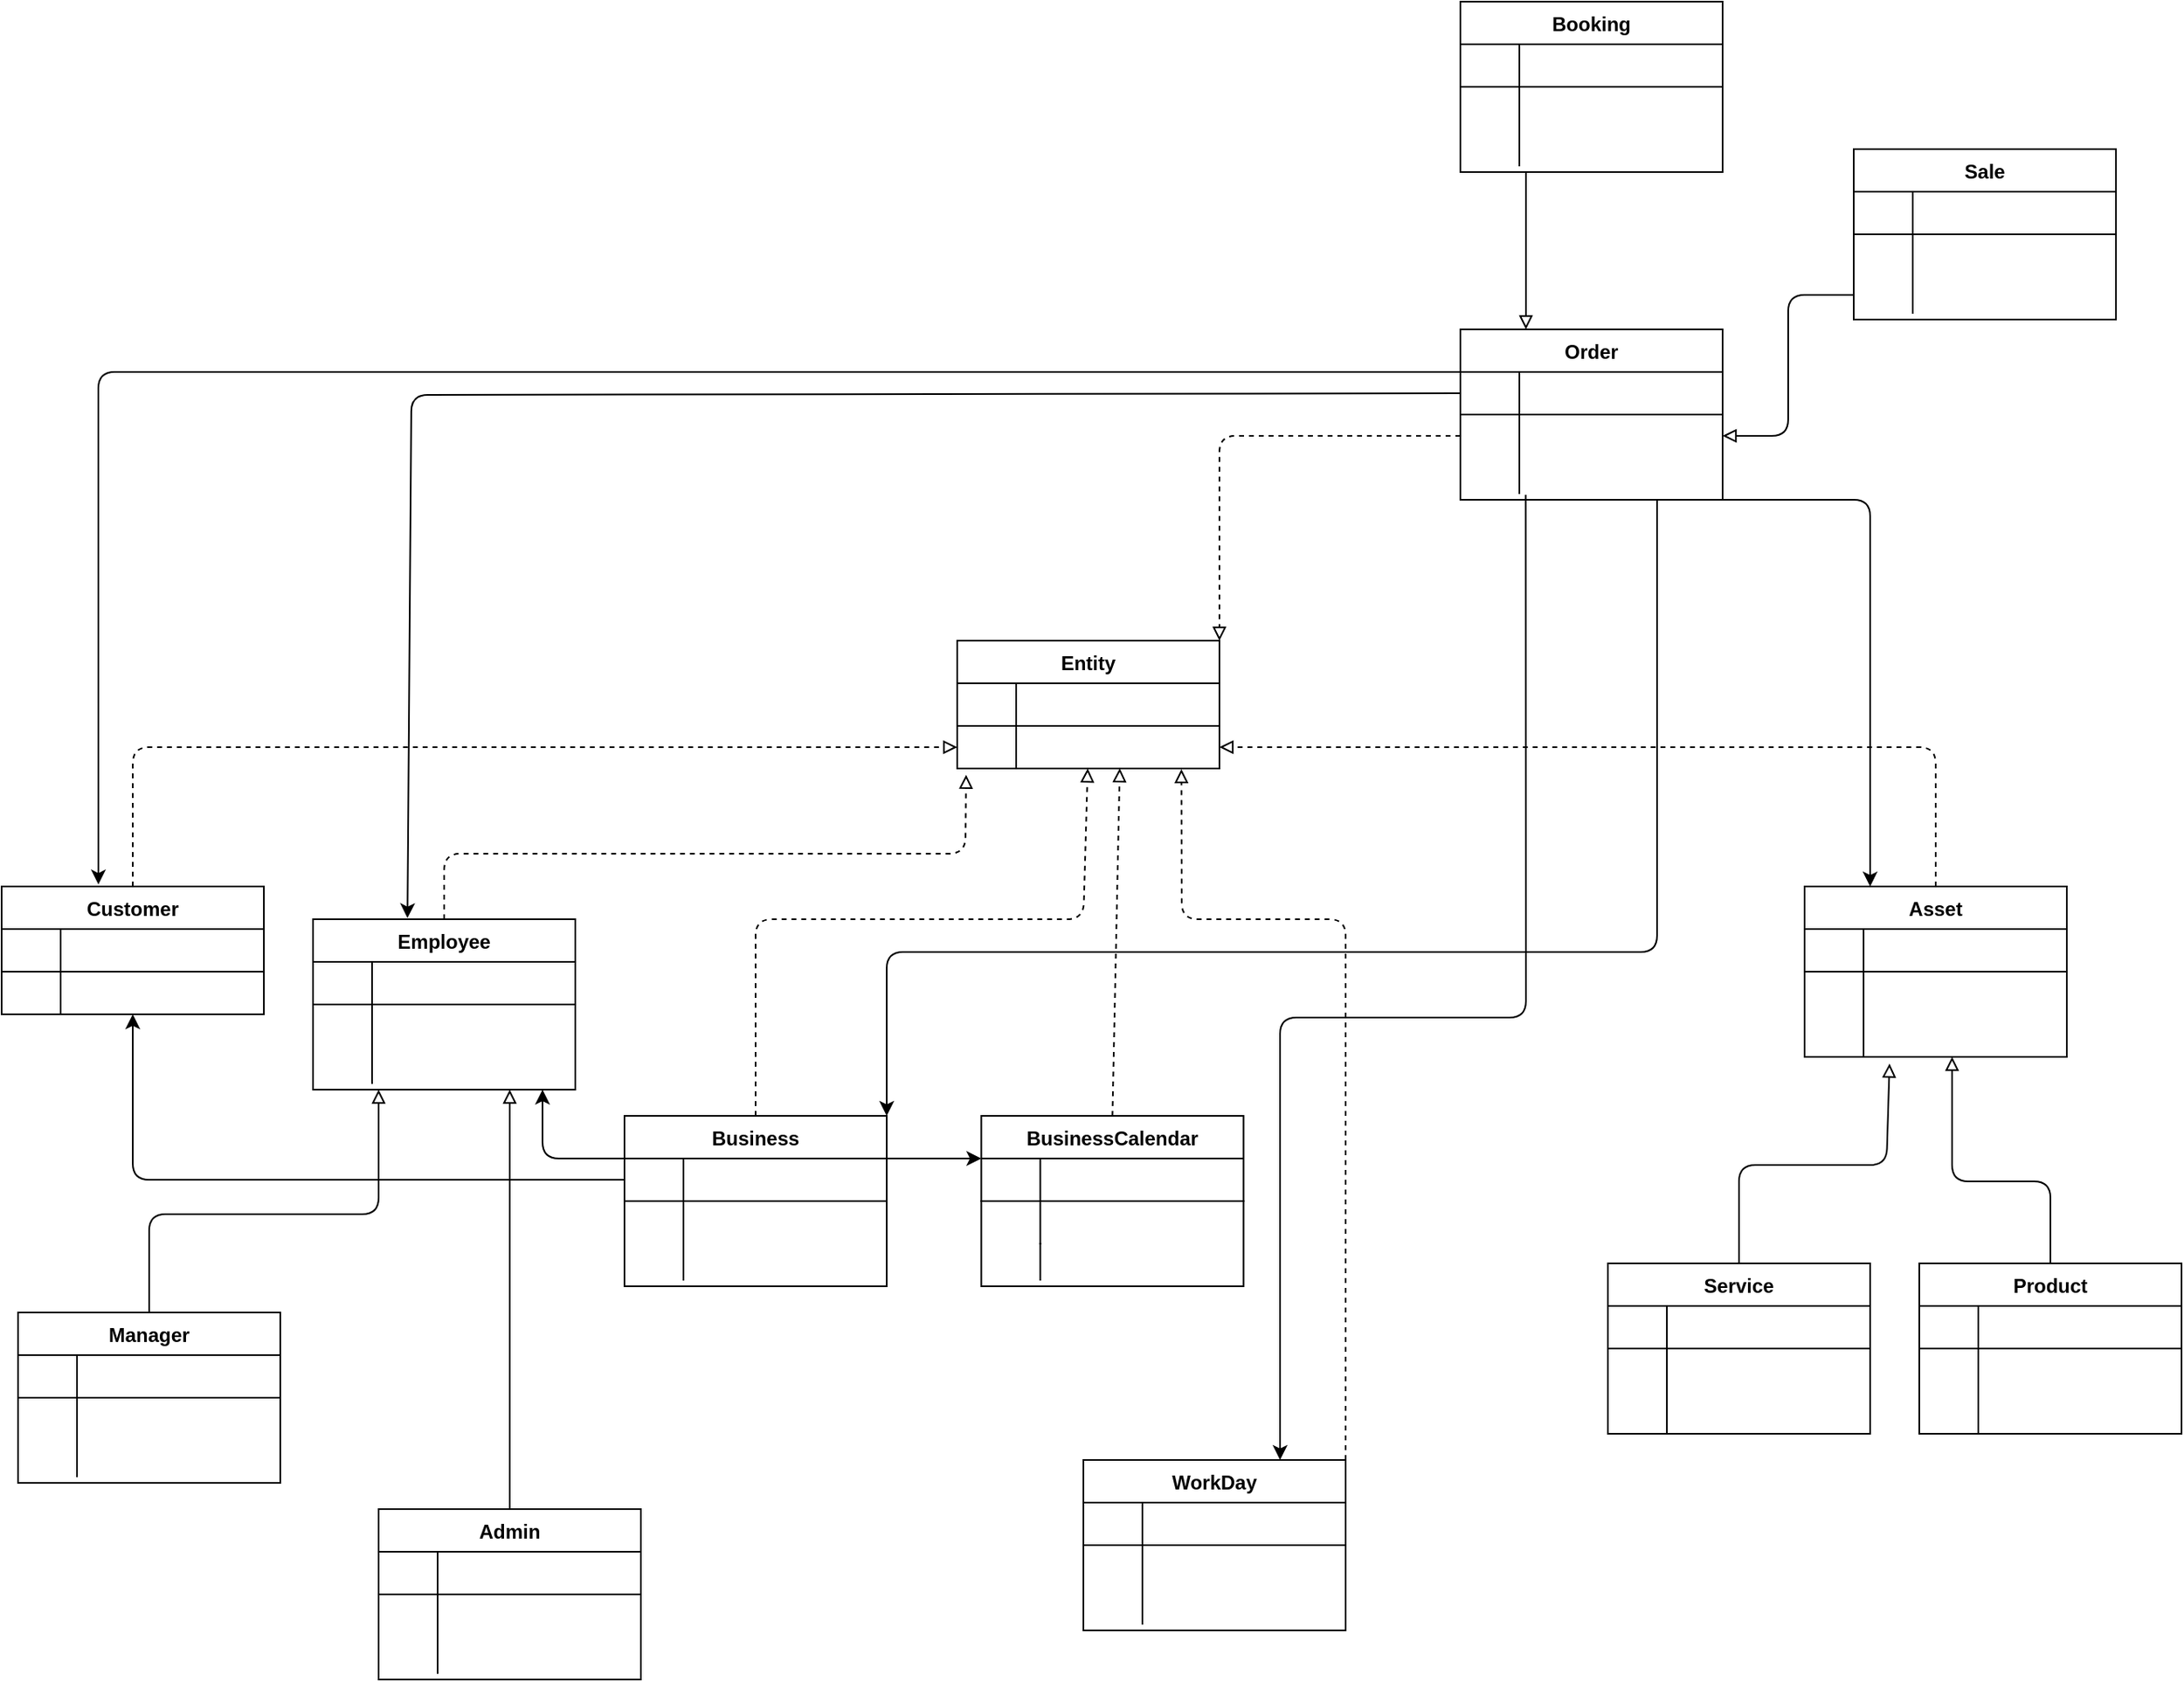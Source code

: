 <mxfile version="12.7.0" type="device"><diagram id="C5RBs43oDa-KdzZeNtuy" name="Page-1"><mxGraphModel dx="1627" dy="952" grid="1" gridSize="10" guides="1" tooltips="1" connect="1" arrows="1" fold="1" page="1" pageScale="2" pageWidth="827" pageHeight="1169" math="0" shadow="0"><root><mxCell id="WIyWlLk6GJQsqaUBKTNV-0"/><mxCell id="WIyWlLk6GJQsqaUBKTNV-1" parent="WIyWlLk6GJQsqaUBKTNV-0"/><mxCell id="zkfFHV4jXpPFQw0GAbJ--51" value="Customer" style="swimlane;fontStyle=1;childLayout=stackLayout;horizontal=1;startSize=26;horizontalStack=0;resizeParent=1;resizeLast=0;collapsible=1;marginBottom=0;rounded=0;shadow=0;strokeWidth=1;" parent="WIyWlLk6GJQsqaUBKTNV-1" vertex="1"><mxGeometry x="220" y="680" width="160" height="78" as="geometry"><mxRectangle x="20" y="80" width="160" height="26" as="alternateBounds"/></mxGeometry></mxCell><mxCell id="zkfFHV4jXpPFQw0GAbJ--52" value="" style="shape=partialRectangle;top=0;left=0;right=0;bottom=1;align=left;verticalAlign=top;fillColor=none;spacingLeft=40;spacingRight=4;overflow=hidden;rotatable=0;points=[[0,0.5],[1,0.5]];portConstraint=eastwest;dropTarget=0;rounded=0;shadow=0;strokeWidth=1;fontStyle=4" parent="zkfFHV4jXpPFQw0GAbJ--51" vertex="1"><mxGeometry y="26" width="160" height="26" as="geometry"/></mxCell><mxCell id="zkfFHV4jXpPFQw0GAbJ--53" value="" style="shape=partialRectangle;top=0;left=0;bottom=0;fillColor=none;align=left;verticalAlign=top;spacingLeft=4;spacingRight=4;overflow=hidden;rotatable=0;points=[];portConstraint=eastwest;part=1;" parent="zkfFHV4jXpPFQw0GAbJ--52" vertex="1" connectable="0"><mxGeometry width="36" height="26" as="geometry"/></mxCell><mxCell id="zkfFHV4jXpPFQw0GAbJ--54" value="" style="shape=partialRectangle;top=0;left=0;right=0;bottom=0;align=left;verticalAlign=top;fillColor=none;spacingLeft=40;spacingRight=4;overflow=hidden;rotatable=0;points=[[0,0.5],[1,0.5]];portConstraint=eastwest;dropTarget=0;rounded=0;shadow=0;strokeWidth=1;" parent="zkfFHV4jXpPFQw0GAbJ--51" vertex="1"><mxGeometry y="52" width="160" height="26" as="geometry"/></mxCell><mxCell id="zkfFHV4jXpPFQw0GAbJ--55" value="" style="shape=partialRectangle;top=0;left=0;bottom=0;fillColor=none;align=left;verticalAlign=top;spacingLeft=4;spacingRight=4;overflow=hidden;rotatable=0;points=[];portConstraint=eastwest;part=1;" parent="zkfFHV4jXpPFQw0GAbJ--54" vertex="1" connectable="0"><mxGeometry width="36" height="26" as="geometry"/></mxCell><mxCell id="zkfFHV4jXpPFQw0GAbJ--56" value="Asset" style="swimlane;fontStyle=1;childLayout=stackLayout;horizontal=1;startSize=26;horizontalStack=0;resizeParent=1;resizeLast=0;collapsible=1;marginBottom=0;rounded=0;shadow=0;strokeWidth=1;" parent="WIyWlLk6GJQsqaUBKTNV-1" vertex="1"><mxGeometry x="1320" y="680" width="160" height="104" as="geometry"><mxRectangle x="260" y="80" width="160" height="26" as="alternateBounds"/></mxGeometry></mxCell><mxCell id="zkfFHV4jXpPFQw0GAbJ--57" value="" style="shape=partialRectangle;top=0;left=0;right=0;bottom=1;align=left;verticalAlign=top;fillColor=none;spacingLeft=40;spacingRight=4;overflow=hidden;rotatable=0;points=[[0,0.5],[1,0.5]];portConstraint=eastwest;dropTarget=0;rounded=0;shadow=0;strokeWidth=1;fontStyle=4" parent="zkfFHV4jXpPFQw0GAbJ--56" vertex="1"><mxGeometry y="26" width="160" height="26" as="geometry"/></mxCell><mxCell id="zkfFHV4jXpPFQw0GAbJ--58" value="" style="shape=partialRectangle;top=0;left=0;bottom=0;fillColor=none;align=left;verticalAlign=top;spacingLeft=4;spacingRight=4;overflow=hidden;rotatable=0;points=[];portConstraint=eastwest;part=1;" parent="zkfFHV4jXpPFQw0GAbJ--57" vertex="1" connectable="0"><mxGeometry width="36" height="26" as="geometry"/></mxCell><mxCell id="zkfFHV4jXpPFQw0GAbJ--59" value="" style="shape=partialRectangle;top=0;left=0;right=0;bottom=0;align=left;verticalAlign=top;fillColor=none;spacingLeft=40;spacingRight=4;overflow=hidden;rotatable=0;points=[[0,0.5],[1,0.5]];portConstraint=eastwest;dropTarget=0;rounded=0;shadow=0;strokeWidth=1;" parent="zkfFHV4jXpPFQw0GAbJ--56" vertex="1"><mxGeometry y="52" width="160" height="26" as="geometry"/></mxCell><mxCell id="zkfFHV4jXpPFQw0GAbJ--60" value="" style="shape=partialRectangle;top=0;left=0;bottom=0;fillColor=none;align=left;verticalAlign=top;spacingLeft=4;spacingRight=4;overflow=hidden;rotatable=0;points=[];portConstraint=eastwest;part=1;" parent="zkfFHV4jXpPFQw0GAbJ--59" vertex="1" connectable="0"><mxGeometry width="36" height="26" as="geometry"/></mxCell><mxCell id="zkfFHV4jXpPFQw0GAbJ--61" value="" style="shape=partialRectangle;top=0;left=0;right=0;bottom=0;align=left;verticalAlign=top;fillColor=none;spacingLeft=40;spacingRight=4;overflow=hidden;rotatable=0;points=[[0,0.5],[1,0.5]];portConstraint=eastwest;dropTarget=0;rounded=0;shadow=0;strokeWidth=1;" parent="zkfFHV4jXpPFQw0GAbJ--56" vertex="1"><mxGeometry y="78" width="160" height="26" as="geometry"/></mxCell><mxCell id="zkfFHV4jXpPFQw0GAbJ--62" value="" style="shape=partialRectangle;top=0;left=0;bottom=0;fillColor=none;align=left;verticalAlign=top;spacingLeft=4;spacingRight=4;overflow=hidden;rotatable=0;points=[];portConstraint=eastwest;part=1;" parent="zkfFHV4jXpPFQw0GAbJ--61" vertex="1" connectable="0"><mxGeometry width="36" height="26" as="geometry"/></mxCell><mxCell id="Sm6so0HKkomB6ro-71ij-24" value="" style="endArrow=block;html=1;endFill=0;exitX=0.5;exitY=0;exitDx=0;exitDy=0;entryX=1;entryY=0.5;entryDx=0;entryDy=0;" edge="1" parent="zkfFHV4jXpPFQw0GAbJ--56" source="Sm6so0HKkomB6ro-71ij-13"><mxGeometry width="50" height="50" relative="1" as="geometry"><mxPoint x="267" y="219" as="sourcePoint"/><mxPoint x="90" y="104" as="targetPoint"/><Array as="points"><mxPoint x="150" y="180"/><mxPoint x="90" y="180"/></Array></mxGeometry></mxCell><mxCell id="zkfFHV4jXpPFQw0GAbJ--64" value="Employee" style="swimlane;fontStyle=1;childLayout=stackLayout;horizontal=1;startSize=26;horizontalStack=0;resizeParent=1;resizeLast=0;collapsible=1;marginBottom=0;rounded=0;shadow=0;strokeWidth=1;" parent="WIyWlLk6GJQsqaUBKTNV-1" vertex="1"><mxGeometry x="410" y="700" width="160" height="104" as="geometry"><mxRectangle x="260" y="270" width="160" height="26" as="alternateBounds"/></mxGeometry></mxCell><mxCell id="zkfFHV4jXpPFQw0GAbJ--65" value="" style="shape=partialRectangle;top=0;left=0;right=0;bottom=1;align=left;verticalAlign=top;fillColor=none;spacingLeft=40;spacingRight=4;overflow=hidden;rotatable=0;points=[[0,0.5],[1,0.5]];portConstraint=eastwest;dropTarget=0;rounded=0;shadow=0;strokeWidth=1;fontStyle=4" parent="zkfFHV4jXpPFQw0GAbJ--64" vertex="1"><mxGeometry y="26" width="160" height="26" as="geometry"/></mxCell><mxCell id="zkfFHV4jXpPFQw0GAbJ--66" value="" style="shape=partialRectangle;top=0;left=0;bottom=0;fillColor=none;align=left;verticalAlign=top;spacingLeft=4;spacingRight=4;overflow=hidden;rotatable=0;points=[];portConstraint=eastwest;part=1;" parent="zkfFHV4jXpPFQw0GAbJ--65" vertex="1" connectable="0"><mxGeometry width="36" height="26" as="geometry"/></mxCell><mxCell id="zkfFHV4jXpPFQw0GAbJ--67" value="" style="shape=partialRectangle;top=0;left=0;right=0;bottom=0;align=left;verticalAlign=top;fillColor=none;spacingLeft=40;spacingRight=4;overflow=hidden;rotatable=0;points=[[0,0.5],[1,0.5]];portConstraint=eastwest;dropTarget=0;rounded=0;shadow=0;strokeWidth=1;" parent="zkfFHV4jXpPFQw0GAbJ--64" vertex="1"><mxGeometry y="52" width="160" height="26" as="geometry"/></mxCell><mxCell id="zkfFHV4jXpPFQw0GAbJ--68" value="" style="shape=partialRectangle;top=0;left=0;bottom=0;fillColor=none;align=left;verticalAlign=top;spacingLeft=4;spacingRight=4;overflow=hidden;rotatable=0;points=[];portConstraint=eastwest;part=1;" parent="zkfFHV4jXpPFQw0GAbJ--67" vertex="1" connectable="0"><mxGeometry width="36" height="26" as="geometry"/></mxCell><mxCell id="zkfFHV4jXpPFQw0GAbJ--69" value="" style="shape=partialRectangle;top=0;left=0;right=0;bottom=0;align=left;verticalAlign=top;fillColor=none;spacingLeft=40;spacingRight=4;overflow=hidden;rotatable=0;points=[[0,0.5],[1,0.5]];portConstraint=eastwest;dropTarget=0;rounded=0;shadow=0;strokeWidth=1;" parent="zkfFHV4jXpPFQw0GAbJ--64" vertex="1"><mxGeometry y="78" width="160" height="22" as="geometry"/></mxCell><mxCell id="zkfFHV4jXpPFQw0GAbJ--70" value="" style="shape=partialRectangle;top=0;left=0;bottom=0;fillColor=none;align=left;verticalAlign=top;spacingLeft=4;spacingRight=4;overflow=hidden;rotatable=0;points=[];portConstraint=eastwest;part=1;" parent="zkfFHV4jXpPFQw0GAbJ--69" vertex="1" connectable="0"><mxGeometry width="36" height="22" as="geometry"/></mxCell><mxCell id="Sm6so0HKkomB6ro-71ij-1" value="Entity" style="swimlane;fontStyle=1;childLayout=stackLayout;horizontal=1;startSize=26;horizontalStack=0;resizeParent=1;resizeLast=0;collapsible=1;marginBottom=0;rounded=0;shadow=0;strokeWidth=1;" vertex="1" parent="WIyWlLk6GJQsqaUBKTNV-1"><mxGeometry x="803" y="530" width="160" height="78" as="geometry"><mxRectangle x="20" y="80" width="160" height="26" as="alternateBounds"/></mxGeometry></mxCell><mxCell id="Sm6so0HKkomB6ro-71ij-2" value="" style="shape=partialRectangle;top=0;left=0;right=0;bottom=1;align=left;verticalAlign=top;fillColor=none;spacingLeft=40;spacingRight=4;overflow=hidden;rotatable=0;points=[[0,0.5],[1,0.5]];portConstraint=eastwest;dropTarget=0;rounded=0;shadow=0;strokeWidth=1;fontStyle=4" vertex="1" parent="Sm6so0HKkomB6ro-71ij-1"><mxGeometry y="26" width="160" height="26" as="geometry"/></mxCell><mxCell id="Sm6so0HKkomB6ro-71ij-3" value="" style="shape=partialRectangle;top=0;left=0;bottom=0;fillColor=none;align=left;verticalAlign=top;spacingLeft=4;spacingRight=4;overflow=hidden;rotatable=0;points=[];portConstraint=eastwest;part=1;" vertex="1" connectable="0" parent="Sm6so0HKkomB6ro-71ij-2"><mxGeometry width="36" height="26" as="geometry"/></mxCell><mxCell id="Sm6so0HKkomB6ro-71ij-4" value="" style="shape=partialRectangle;top=0;left=0;right=0;bottom=0;align=left;verticalAlign=top;fillColor=none;spacingLeft=40;spacingRight=4;overflow=hidden;rotatable=0;points=[[0,0.5],[1,0.5]];portConstraint=eastwest;dropTarget=0;rounded=0;shadow=0;strokeWidth=1;" vertex="1" parent="Sm6so0HKkomB6ro-71ij-1"><mxGeometry y="52" width="160" height="26" as="geometry"/></mxCell><mxCell id="Sm6so0HKkomB6ro-71ij-5" value="" style="shape=partialRectangle;top=0;left=0;bottom=0;fillColor=none;align=left;verticalAlign=top;spacingLeft=4;spacingRight=4;overflow=hidden;rotatable=0;points=[];portConstraint=eastwest;part=1;" vertex="1" connectable="0" parent="Sm6so0HKkomB6ro-71ij-4"><mxGeometry width="36" height="26" as="geometry"/></mxCell><mxCell id="Sm6so0HKkomB6ro-71ij-6" value="Service" style="swimlane;fontStyle=1;childLayout=stackLayout;horizontal=1;startSize=26;horizontalStack=0;resizeParent=1;resizeLast=0;collapsible=1;marginBottom=0;rounded=0;shadow=0;strokeWidth=1;" vertex="1" parent="WIyWlLk6GJQsqaUBKTNV-1"><mxGeometry x="1200" y="910" width="160" height="104" as="geometry"><mxRectangle x="260" y="80" width="160" height="26" as="alternateBounds"/></mxGeometry></mxCell><mxCell id="Sm6so0HKkomB6ro-71ij-7" value="" style="shape=partialRectangle;top=0;left=0;right=0;bottom=1;align=left;verticalAlign=top;fillColor=none;spacingLeft=40;spacingRight=4;overflow=hidden;rotatable=0;points=[[0,0.5],[1,0.5]];portConstraint=eastwest;dropTarget=0;rounded=0;shadow=0;strokeWidth=1;fontStyle=4" vertex="1" parent="Sm6so0HKkomB6ro-71ij-6"><mxGeometry y="26" width="160" height="26" as="geometry"/></mxCell><mxCell id="Sm6so0HKkomB6ro-71ij-8" value="" style="shape=partialRectangle;top=0;left=0;bottom=0;fillColor=none;align=left;verticalAlign=top;spacingLeft=4;spacingRight=4;overflow=hidden;rotatable=0;points=[];portConstraint=eastwest;part=1;" vertex="1" connectable="0" parent="Sm6so0HKkomB6ro-71ij-7"><mxGeometry width="36" height="26" as="geometry"/></mxCell><mxCell id="Sm6so0HKkomB6ro-71ij-9" value="" style="shape=partialRectangle;top=0;left=0;right=0;bottom=0;align=left;verticalAlign=top;fillColor=none;spacingLeft=40;spacingRight=4;overflow=hidden;rotatable=0;points=[[0,0.5],[1,0.5]];portConstraint=eastwest;dropTarget=0;rounded=0;shadow=0;strokeWidth=1;" vertex="1" parent="Sm6so0HKkomB6ro-71ij-6"><mxGeometry y="52" width="160" height="26" as="geometry"/></mxCell><mxCell id="Sm6so0HKkomB6ro-71ij-10" value="" style="shape=partialRectangle;top=0;left=0;bottom=0;fillColor=none;align=left;verticalAlign=top;spacingLeft=4;spacingRight=4;overflow=hidden;rotatable=0;points=[];portConstraint=eastwest;part=1;" vertex="1" connectable="0" parent="Sm6so0HKkomB6ro-71ij-9"><mxGeometry width="36" height="26" as="geometry"/></mxCell><mxCell id="Sm6so0HKkomB6ro-71ij-11" value="" style="shape=partialRectangle;top=0;left=0;right=0;bottom=0;align=left;verticalAlign=top;fillColor=none;spacingLeft=40;spacingRight=4;overflow=hidden;rotatable=0;points=[[0,0.5],[1,0.5]];portConstraint=eastwest;dropTarget=0;rounded=0;shadow=0;strokeWidth=1;" vertex="1" parent="Sm6so0HKkomB6ro-71ij-6"><mxGeometry y="78" width="160" height="26" as="geometry"/></mxCell><mxCell id="Sm6so0HKkomB6ro-71ij-12" value="" style="shape=partialRectangle;top=0;left=0;bottom=0;fillColor=none;align=left;verticalAlign=top;spacingLeft=4;spacingRight=4;overflow=hidden;rotatable=0;points=[];portConstraint=eastwest;part=1;" vertex="1" connectable="0" parent="Sm6so0HKkomB6ro-71ij-11"><mxGeometry width="36" height="26" as="geometry"/></mxCell><mxCell id="Sm6so0HKkomB6ro-71ij-13" value="Product" style="swimlane;fontStyle=1;childLayout=stackLayout;horizontal=1;startSize=26;horizontalStack=0;resizeParent=1;resizeLast=0;collapsible=1;marginBottom=0;rounded=0;shadow=0;strokeWidth=1;" vertex="1" parent="WIyWlLk6GJQsqaUBKTNV-1"><mxGeometry x="1390" y="910" width="160" height="104" as="geometry"><mxRectangle x="260" y="80" width="160" height="26" as="alternateBounds"/></mxGeometry></mxCell><mxCell id="Sm6so0HKkomB6ro-71ij-14" value="" style="shape=partialRectangle;top=0;left=0;right=0;bottom=1;align=left;verticalAlign=top;fillColor=none;spacingLeft=40;spacingRight=4;overflow=hidden;rotatable=0;points=[[0,0.5],[1,0.5]];portConstraint=eastwest;dropTarget=0;rounded=0;shadow=0;strokeWidth=1;fontStyle=4" vertex="1" parent="Sm6so0HKkomB6ro-71ij-13"><mxGeometry y="26" width="160" height="26" as="geometry"/></mxCell><mxCell id="Sm6so0HKkomB6ro-71ij-15" value="" style="shape=partialRectangle;top=0;left=0;bottom=0;fillColor=none;align=left;verticalAlign=top;spacingLeft=4;spacingRight=4;overflow=hidden;rotatable=0;points=[];portConstraint=eastwest;part=1;" vertex="1" connectable="0" parent="Sm6so0HKkomB6ro-71ij-14"><mxGeometry width="36" height="26" as="geometry"/></mxCell><mxCell id="Sm6so0HKkomB6ro-71ij-16" value="" style="shape=partialRectangle;top=0;left=0;right=0;bottom=0;align=left;verticalAlign=top;fillColor=none;spacingLeft=40;spacingRight=4;overflow=hidden;rotatable=0;points=[[0,0.5],[1,0.5]];portConstraint=eastwest;dropTarget=0;rounded=0;shadow=0;strokeWidth=1;" vertex="1" parent="Sm6so0HKkomB6ro-71ij-13"><mxGeometry y="52" width="160" height="26" as="geometry"/></mxCell><mxCell id="Sm6so0HKkomB6ro-71ij-17" value="" style="shape=partialRectangle;top=0;left=0;bottom=0;fillColor=none;align=left;verticalAlign=top;spacingLeft=4;spacingRight=4;overflow=hidden;rotatable=0;points=[];portConstraint=eastwest;part=1;" vertex="1" connectable="0" parent="Sm6so0HKkomB6ro-71ij-16"><mxGeometry width="36" height="26" as="geometry"/></mxCell><mxCell id="Sm6so0HKkomB6ro-71ij-18" value="" style="shape=partialRectangle;top=0;left=0;right=0;bottom=0;align=left;verticalAlign=top;fillColor=none;spacingLeft=40;spacingRight=4;overflow=hidden;rotatable=0;points=[[0,0.5],[1,0.5]];portConstraint=eastwest;dropTarget=0;rounded=0;shadow=0;strokeWidth=1;" vertex="1" parent="Sm6so0HKkomB6ro-71ij-13"><mxGeometry y="78" width="160" height="26" as="geometry"/></mxCell><mxCell id="Sm6so0HKkomB6ro-71ij-19" value="" style="shape=partialRectangle;top=0;left=0;bottom=0;fillColor=none;align=left;verticalAlign=top;spacingLeft=4;spacingRight=4;overflow=hidden;rotatable=0;points=[];portConstraint=eastwest;part=1;" vertex="1" connectable="0" parent="Sm6so0HKkomB6ro-71ij-18"><mxGeometry width="36" height="26" as="geometry"/></mxCell><mxCell id="Sm6so0HKkomB6ro-71ij-20" value="" style="endArrow=block;html=1;dashed=1;endFill=0;exitX=0.5;exitY=0;exitDx=0;exitDy=0;entryX=0;entryY=0.5;entryDx=0;entryDy=0;" edge="1" parent="WIyWlLk6GJQsqaUBKTNV-1" source="zkfFHV4jXpPFQw0GAbJ--51" target="Sm6so0HKkomB6ro-71ij-4"><mxGeometry width="50" height="50" relative="1" as="geometry"><mxPoint x="670" y="690" as="sourcePoint"/><mxPoint x="720" y="640" as="targetPoint"/><Array as="points"><mxPoint x="300" y="595"/></Array></mxGeometry></mxCell><mxCell id="Sm6so0HKkomB6ro-71ij-21" value="" style="endArrow=block;html=1;dashed=1;endFill=0;exitX=0.5;exitY=0;exitDx=0;exitDy=0;entryX=0.034;entryY=1.148;entryDx=0;entryDy=0;entryPerimeter=0;" edge="1" parent="WIyWlLk6GJQsqaUBKTNV-1" source="zkfFHV4jXpPFQw0GAbJ--64" target="Sm6so0HKkomB6ro-71ij-4"><mxGeometry width="50" height="50" relative="1" as="geometry"><mxPoint x="700" y="827" as="sourcePoint"/><mxPoint x="933" y="670" as="targetPoint"/><Array as="points"><mxPoint x="490" y="660"/><mxPoint x="808" y="660"/></Array></mxGeometry></mxCell><mxCell id="Sm6so0HKkomB6ro-71ij-22" value="" style="endArrow=block;html=1;endFill=0;exitX=0.5;exitY=0;exitDx=0;exitDy=0;entryX=0.324;entryY=1.159;entryDx=0;entryDy=0;entryPerimeter=0;" edge="1" parent="WIyWlLk6GJQsqaUBKTNV-1" source="Sm6so0HKkomB6ro-71ij-6" target="zkfFHV4jXpPFQw0GAbJ--61"><mxGeometry width="50" height="50" relative="1" as="geometry"><mxPoint x="1120" y="862" as="sourcePoint"/><mxPoint x="1305.28" y="550" as="targetPoint"/><Array as="points"><mxPoint x="1280" y="850"/><mxPoint x="1370" y="850"/></Array></mxGeometry></mxCell><mxCell id="Sm6so0HKkomB6ro-71ij-23" value="" style="endArrow=block;html=1;dashed=1;endFill=0;exitX=0.5;exitY=0;exitDx=0;exitDy=0;entryX=1;entryY=0.5;entryDx=0;entryDy=0;" edge="1" parent="WIyWlLk6GJQsqaUBKTNV-1" source="zkfFHV4jXpPFQw0GAbJ--56" target="Sm6so0HKkomB6ro-71ij-4"><mxGeometry width="50" height="50" relative="1" as="geometry"><mxPoint x="1141.84" y="892" as="sourcePoint"/><mxPoint x="1010.002" y="560" as="targetPoint"/><Array as="points"><mxPoint x="1400" y="595"/></Array></mxGeometry></mxCell><mxCell id="Sm6so0HKkomB6ro-71ij-27" value="Business" style="swimlane;fontStyle=1;childLayout=stackLayout;horizontal=1;startSize=26;horizontalStack=0;resizeParent=1;resizeLast=0;collapsible=1;marginBottom=0;rounded=0;shadow=0;strokeWidth=1;" vertex="1" parent="WIyWlLk6GJQsqaUBKTNV-1"><mxGeometry x="600" y="820" width="160" height="104" as="geometry"><mxRectangle x="260" y="270" width="160" height="26" as="alternateBounds"/></mxGeometry></mxCell><mxCell id="Sm6so0HKkomB6ro-71ij-28" value="" style="shape=partialRectangle;top=0;left=0;right=0;bottom=1;align=left;verticalAlign=top;fillColor=none;spacingLeft=40;spacingRight=4;overflow=hidden;rotatable=0;points=[[0,0.5],[1,0.5]];portConstraint=eastwest;dropTarget=0;rounded=0;shadow=0;strokeWidth=1;fontStyle=4" vertex="1" parent="Sm6so0HKkomB6ro-71ij-27"><mxGeometry y="26" width="160" height="26" as="geometry"/></mxCell><mxCell id="Sm6so0HKkomB6ro-71ij-29" value="" style="shape=partialRectangle;top=0;left=0;bottom=0;fillColor=none;align=left;verticalAlign=top;spacingLeft=4;spacingRight=4;overflow=hidden;rotatable=0;points=[];portConstraint=eastwest;part=1;" vertex="1" connectable="0" parent="Sm6so0HKkomB6ro-71ij-28"><mxGeometry width="36" height="26" as="geometry"/></mxCell><mxCell id="Sm6so0HKkomB6ro-71ij-30" value="" style="shape=partialRectangle;top=0;left=0;right=0;bottom=0;align=left;verticalAlign=top;fillColor=none;spacingLeft=40;spacingRight=4;overflow=hidden;rotatable=0;points=[[0,0.5],[1,0.5]];portConstraint=eastwest;dropTarget=0;rounded=0;shadow=0;strokeWidth=1;" vertex="1" parent="Sm6so0HKkomB6ro-71ij-27"><mxGeometry y="52" width="160" height="26" as="geometry"/></mxCell><mxCell id="Sm6so0HKkomB6ro-71ij-31" value="" style="shape=partialRectangle;top=0;left=0;bottom=0;fillColor=none;align=left;verticalAlign=top;spacingLeft=4;spacingRight=4;overflow=hidden;rotatable=0;points=[];portConstraint=eastwest;part=1;" vertex="1" connectable="0" parent="Sm6so0HKkomB6ro-71ij-30"><mxGeometry width="36" height="26" as="geometry"/></mxCell><mxCell id="Sm6so0HKkomB6ro-71ij-32" value="" style="shape=partialRectangle;top=0;left=0;right=0;bottom=0;align=left;verticalAlign=top;fillColor=none;spacingLeft=40;spacingRight=4;overflow=hidden;rotatable=0;points=[[0,0.5],[1,0.5]];portConstraint=eastwest;dropTarget=0;rounded=0;shadow=0;strokeWidth=1;" vertex="1" parent="Sm6so0HKkomB6ro-71ij-27"><mxGeometry y="78" width="160" height="22" as="geometry"/></mxCell><mxCell id="Sm6so0HKkomB6ro-71ij-33" value="" style="shape=partialRectangle;top=0;left=0;bottom=0;fillColor=none;align=left;verticalAlign=top;spacingLeft=4;spacingRight=4;overflow=hidden;rotatable=0;points=[];portConstraint=eastwest;part=1;" vertex="1" connectable="0" parent="Sm6so0HKkomB6ro-71ij-32"><mxGeometry width="36" height="22" as="geometry"/></mxCell><mxCell id="Sm6so0HKkomB6ro-71ij-36" value="BusinessCalendar" style="swimlane;fontStyle=1;childLayout=stackLayout;horizontal=1;startSize=26;horizontalStack=0;resizeParent=1;resizeLast=0;collapsible=1;marginBottom=0;rounded=0;shadow=0;strokeWidth=1;" vertex="1" parent="WIyWlLk6GJQsqaUBKTNV-1"><mxGeometry x="817.71" y="820" width="160" height="104" as="geometry"><mxRectangle x="260" y="270" width="160" height="26" as="alternateBounds"/></mxGeometry></mxCell><mxCell id="Sm6so0HKkomB6ro-71ij-37" value="" style="shape=partialRectangle;top=0;left=0;right=0;bottom=1;align=left;verticalAlign=top;fillColor=none;spacingLeft=40;spacingRight=4;overflow=hidden;rotatable=0;points=[[0,0.5],[1,0.5]];portConstraint=eastwest;dropTarget=0;rounded=0;shadow=0;strokeWidth=1;fontStyle=4" vertex="1" parent="Sm6so0HKkomB6ro-71ij-36"><mxGeometry y="26" width="160" height="26" as="geometry"/></mxCell><mxCell id="Sm6so0HKkomB6ro-71ij-38" value="" style="shape=partialRectangle;top=0;left=0;bottom=0;fillColor=none;align=left;verticalAlign=top;spacingLeft=4;spacingRight=4;overflow=hidden;rotatable=0;points=[];portConstraint=eastwest;part=1;" vertex="1" connectable="0" parent="Sm6so0HKkomB6ro-71ij-37"><mxGeometry width="36" height="26" as="geometry"/></mxCell><mxCell id="Sm6so0HKkomB6ro-71ij-39" value="" style="shape=partialRectangle;top=0;left=0;right=0;bottom=0;align=left;verticalAlign=top;fillColor=none;spacingLeft=40;spacingRight=4;overflow=hidden;rotatable=0;points=[[0,0.5],[1,0.5]];portConstraint=eastwest;dropTarget=0;rounded=0;shadow=0;strokeWidth=1;" vertex="1" parent="Sm6so0HKkomB6ro-71ij-36"><mxGeometry y="52" width="160" height="26" as="geometry"/></mxCell><mxCell id="Sm6so0HKkomB6ro-71ij-40" value="" style="shape=partialRectangle;top=0;left=0;bottom=0;fillColor=none;align=left;verticalAlign=top;spacingLeft=4;spacingRight=4;overflow=hidden;rotatable=0;points=[];portConstraint=eastwest;part=1;" vertex="1" connectable="0" parent="Sm6so0HKkomB6ro-71ij-39"><mxGeometry width="36" height="26" as="geometry"/></mxCell><mxCell id="Sm6so0HKkomB6ro-71ij-41" value="" style="shape=partialRectangle;top=0;left=0;right=0;bottom=0;align=left;verticalAlign=top;fillColor=none;spacingLeft=40;spacingRight=4;overflow=hidden;rotatable=0;points=[[0,0.5],[1,0.5]];portConstraint=eastwest;dropTarget=0;rounded=0;shadow=0;strokeWidth=1;" vertex="1" parent="Sm6so0HKkomB6ro-71ij-36"><mxGeometry y="78" width="160" height="22" as="geometry"/></mxCell><mxCell id="Sm6so0HKkomB6ro-71ij-42" value="" style="shape=partialRectangle;top=0;left=0;bottom=0;fillColor=none;align=left;verticalAlign=top;spacingLeft=4;spacingRight=4;overflow=hidden;rotatable=0;points=[];portConstraint=eastwest;part=1;" vertex="1" connectable="0" parent="Sm6so0HKkomB6ro-71ij-41"><mxGeometry width="36" height="22" as="geometry"/></mxCell><mxCell id="Sm6so0HKkomB6ro-71ij-43" value="" style="endArrow=block;html=1;dashed=1;endFill=0;exitX=0.5;exitY=0;exitDx=0;exitDy=0;" edge="1" parent="WIyWlLk6GJQsqaUBKTNV-1" source="Sm6so0HKkomB6ro-71ij-27" target="Sm6so0HKkomB6ro-71ij-4"><mxGeometry width="50" height="50" relative="1" as="geometry"><mxPoint x="640" y="765" as="sourcePoint"/><mxPoint x="984.343" y="673" as="targetPoint"/><Array as="points"><mxPoint x="680" y="700"/><mxPoint x="880" y="700"/></Array></mxGeometry></mxCell><mxCell id="Sm6so0HKkomB6ro-71ij-44" value="" style="endArrow=block;html=1;dashed=1;endFill=0;exitX=0.5;exitY=0;exitDx=0;exitDy=0;entryX=0.62;entryY=0.995;entryDx=0;entryDy=0;entryPerimeter=0;" edge="1" parent="WIyWlLk6GJQsqaUBKTNV-1" source="Sm6so0HKkomB6ro-71ij-36" target="Sm6so0HKkomB6ro-71ij-4"><mxGeometry width="50" height="50" relative="1" as="geometry"><mxPoint x="1008.73" y="962" as="sourcePoint"/><mxPoint x="1200.001" y="750" as="targetPoint"/></mxGeometry></mxCell><mxCell id="Sm6so0HKkomB6ro-71ij-45" value="Manager" style="swimlane;fontStyle=1;childLayout=stackLayout;horizontal=1;startSize=26;horizontalStack=0;resizeParent=1;resizeLast=0;collapsible=1;marginBottom=0;rounded=0;shadow=0;strokeWidth=1;" vertex="1" parent="WIyWlLk6GJQsqaUBKTNV-1"><mxGeometry x="230" y="940" width="160" height="104" as="geometry"><mxRectangle x="260" y="270" width="160" height="26" as="alternateBounds"/></mxGeometry></mxCell><mxCell id="Sm6so0HKkomB6ro-71ij-46" value="" style="shape=partialRectangle;top=0;left=0;right=0;bottom=1;align=left;verticalAlign=top;fillColor=none;spacingLeft=40;spacingRight=4;overflow=hidden;rotatable=0;points=[[0,0.5],[1,0.5]];portConstraint=eastwest;dropTarget=0;rounded=0;shadow=0;strokeWidth=1;fontStyle=4" vertex="1" parent="Sm6so0HKkomB6ro-71ij-45"><mxGeometry y="26" width="160" height="26" as="geometry"/></mxCell><mxCell id="Sm6so0HKkomB6ro-71ij-47" value="" style="shape=partialRectangle;top=0;left=0;bottom=0;fillColor=none;align=left;verticalAlign=top;spacingLeft=4;spacingRight=4;overflow=hidden;rotatable=0;points=[];portConstraint=eastwest;part=1;" vertex="1" connectable="0" parent="Sm6so0HKkomB6ro-71ij-46"><mxGeometry width="36" height="26" as="geometry"/></mxCell><mxCell id="Sm6so0HKkomB6ro-71ij-48" value="" style="shape=partialRectangle;top=0;left=0;right=0;bottom=0;align=left;verticalAlign=top;fillColor=none;spacingLeft=40;spacingRight=4;overflow=hidden;rotatable=0;points=[[0,0.5],[1,0.5]];portConstraint=eastwest;dropTarget=0;rounded=0;shadow=0;strokeWidth=1;" vertex="1" parent="Sm6so0HKkomB6ro-71ij-45"><mxGeometry y="52" width="160" height="26" as="geometry"/></mxCell><mxCell id="Sm6so0HKkomB6ro-71ij-49" value="" style="shape=partialRectangle;top=0;left=0;bottom=0;fillColor=none;align=left;verticalAlign=top;spacingLeft=4;spacingRight=4;overflow=hidden;rotatable=0;points=[];portConstraint=eastwest;part=1;" vertex="1" connectable="0" parent="Sm6so0HKkomB6ro-71ij-48"><mxGeometry width="36" height="26" as="geometry"/></mxCell><mxCell id="Sm6so0HKkomB6ro-71ij-50" value="" style="shape=partialRectangle;top=0;left=0;right=0;bottom=0;align=left;verticalAlign=top;fillColor=none;spacingLeft=40;spacingRight=4;overflow=hidden;rotatable=0;points=[[0,0.5],[1,0.5]];portConstraint=eastwest;dropTarget=0;rounded=0;shadow=0;strokeWidth=1;" vertex="1" parent="Sm6so0HKkomB6ro-71ij-45"><mxGeometry y="78" width="160" height="22" as="geometry"/></mxCell><mxCell id="Sm6so0HKkomB6ro-71ij-51" value="" style="shape=partialRectangle;top=0;left=0;bottom=0;fillColor=none;align=left;verticalAlign=top;spacingLeft=4;spacingRight=4;overflow=hidden;rotatable=0;points=[];portConstraint=eastwest;part=1;" vertex="1" connectable="0" parent="Sm6so0HKkomB6ro-71ij-50"><mxGeometry width="36" height="22" as="geometry"/></mxCell><mxCell id="Sm6so0HKkomB6ro-71ij-52" value="Admin" style="swimlane;fontStyle=1;childLayout=stackLayout;horizontal=1;startSize=26;horizontalStack=0;resizeParent=1;resizeLast=0;collapsible=1;marginBottom=0;rounded=0;shadow=0;strokeWidth=1;" vertex="1" parent="WIyWlLk6GJQsqaUBKTNV-1"><mxGeometry x="450" y="1060" width="160" height="104" as="geometry"><mxRectangle x="260" y="270" width="160" height="26" as="alternateBounds"/></mxGeometry></mxCell><mxCell id="Sm6so0HKkomB6ro-71ij-53" value="" style="shape=partialRectangle;top=0;left=0;right=0;bottom=1;align=left;verticalAlign=top;fillColor=none;spacingLeft=40;spacingRight=4;overflow=hidden;rotatable=0;points=[[0,0.5],[1,0.5]];portConstraint=eastwest;dropTarget=0;rounded=0;shadow=0;strokeWidth=1;fontStyle=4" vertex="1" parent="Sm6so0HKkomB6ro-71ij-52"><mxGeometry y="26" width="160" height="26" as="geometry"/></mxCell><mxCell id="Sm6so0HKkomB6ro-71ij-54" value="" style="shape=partialRectangle;top=0;left=0;bottom=0;fillColor=none;align=left;verticalAlign=top;spacingLeft=4;spacingRight=4;overflow=hidden;rotatable=0;points=[];portConstraint=eastwest;part=1;" vertex="1" connectable="0" parent="Sm6so0HKkomB6ro-71ij-53"><mxGeometry width="36" height="26" as="geometry"/></mxCell><mxCell id="Sm6so0HKkomB6ro-71ij-55" value="" style="shape=partialRectangle;top=0;left=0;right=0;bottom=0;align=left;verticalAlign=top;fillColor=none;spacingLeft=40;spacingRight=4;overflow=hidden;rotatable=0;points=[[0,0.5],[1,0.5]];portConstraint=eastwest;dropTarget=0;rounded=0;shadow=0;strokeWidth=1;" vertex="1" parent="Sm6so0HKkomB6ro-71ij-52"><mxGeometry y="52" width="160" height="26" as="geometry"/></mxCell><mxCell id="Sm6so0HKkomB6ro-71ij-56" value="" style="shape=partialRectangle;top=0;left=0;bottom=0;fillColor=none;align=left;verticalAlign=top;spacingLeft=4;spacingRight=4;overflow=hidden;rotatable=0;points=[];portConstraint=eastwest;part=1;" vertex="1" connectable="0" parent="Sm6so0HKkomB6ro-71ij-55"><mxGeometry width="36" height="26" as="geometry"/></mxCell><mxCell id="Sm6so0HKkomB6ro-71ij-57" value="" style="shape=partialRectangle;top=0;left=0;right=0;bottom=0;align=left;verticalAlign=top;fillColor=none;spacingLeft=40;spacingRight=4;overflow=hidden;rotatable=0;points=[[0,0.5],[1,0.5]];portConstraint=eastwest;dropTarget=0;rounded=0;shadow=0;strokeWidth=1;" vertex="1" parent="Sm6so0HKkomB6ro-71ij-52"><mxGeometry y="78" width="160" height="22" as="geometry"/></mxCell><mxCell id="Sm6so0HKkomB6ro-71ij-58" value="" style="shape=partialRectangle;top=0;left=0;bottom=0;fillColor=none;align=left;verticalAlign=top;spacingLeft=4;spacingRight=4;overflow=hidden;rotatable=0;points=[];portConstraint=eastwest;part=1;" vertex="1" connectable="0" parent="Sm6so0HKkomB6ro-71ij-57"><mxGeometry width="36" height="22" as="geometry"/></mxCell><mxCell id="Sm6so0HKkomB6ro-71ij-59" value="" style="endArrow=block;html=1;endFill=0;exitX=0.5;exitY=0;exitDx=0;exitDy=0;entryX=0.25;entryY=1;entryDx=0;entryDy=0;" edge="1" parent="WIyWlLk6GJQsqaUBKTNV-1" source="Sm6so0HKkomB6ro-71ij-45" target="zkfFHV4jXpPFQw0GAbJ--64"><mxGeometry width="50" height="50" relative="1" as="geometry"><mxPoint x="290" y="902" as="sourcePoint"/><mxPoint x="634.343" y="810" as="targetPoint"/><Array as="points"><mxPoint x="310" y="880"/><mxPoint x="450" y="880"/></Array></mxGeometry></mxCell><mxCell id="Sm6so0HKkomB6ro-71ij-60" value="" style="endArrow=block;html=1;endFill=0;exitX=0.5;exitY=0;exitDx=0;exitDy=0;entryX=0.75;entryY=1;entryDx=0;entryDy=0;" edge="1" parent="WIyWlLk6GJQsqaUBKTNV-1" source="Sm6so0HKkomB6ro-71ij-52" target="zkfFHV4jXpPFQw0GAbJ--64"><mxGeometry width="50" height="50" relative="1" as="geometry"><mxPoint x="480" y="986" as="sourcePoint"/><mxPoint x="560" y="840" as="targetPoint"/></mxGeometry></mxCell><mxCell id="Sm6so0HKkomB6ro-71ij-61" value="" style="endArrow=classic;html=1;exitX=0;exitY=0.25;exitDx=0;exitDy=0;entryX=0.875;entryY=1.182;entryDx=0;entryDy=0;entryPerimeter=0;" edge="1" parent="WIyWlLk6GJQsqaUBKTNV-1" source="Sm6so0HKkomB6ro-71ij-27" target="zkfFHV4jXpPFQw0GAbJ--69"><mxGeometry width="50" height="50" relative="1" as="geometry"><mxPoint x="630" y="770" as="sourcePoint"/><mxPoint x="680" y="720" as="targetPoint"/><Array as="points"><mxPoint x="550" y="846"/></Array></mxGeometry></mxCell><mxCell id="Sm6so0HKkomB6ro-71ij-62" value="" style="endArrow=classic;html=1;exitX=1;exitY=0.25;exitDx=0;exitDy=0;entryX=0;entryY=0.25;entryDx=0;entryDy=0;" edge="1" parent="WIyWlLk6GJQsqaUBKTNV-1" source="Sm6so0HKkomB6ro-71ij-27" target="Sm6so0HKkomB6ro-71ij-36"><mxGeometry width="50" height="50" relative="1" as="geometry"><mxPoint x="220" y="1180" as="sourcePoint"/><mxPoint x="270" y="1130" as="targetPoint"/></mxGeometry></mxCell><mxCell id="Sm6so0HKkomB6ro-71ij-63" value="Order" style="swimlane;fontStyle=1;childLayout=stackLayout;horizontal=1;startSize=26;horizontalStack=0;resizeParent=1;resizeLast=0;collapsible=1;marginBottom=0;rounded=0;shadow=0;strokeWidth=1;" vertex="1" parent="WIyWlLk6GJQsqaUBKTNV-1"><mxGeometry x="1110" y="340" width="160" height="104" as="geometry"><mxRectangle x="260" y="270" width="160" height="26" as="alternateBounds"/></mxGeometry></mxCell><mxCell id="Sm6so0HKkomB6ro-71ij-64" value="" style="shape=partialRectangle;top=0;left=0;right=0;bottom=1;align=left;verticalAlign=top;fillColor=none;spacingLeft=40;spacingRight=4;overflow=hidden;rotatable=0;points=[[0,0.5],[1,0.5]];portConstraint=eastwest;dropTarget=0;rounded=0;shadow=0;strokeWidth=1;fontStyle=4" vertex="1" parent="Sm6so0HKkomB6ro-71ij-63"><mxGeometry y="26" width="160" height="26" as="geometry"/></mxCell><mxCell id="Sm6so0HKkomB6ro-71ij-65" value="" style="shape=partialRectangle;top=0;left=0;bottom=0;fillColor=none;align=left;verticalAlign=top;spacingLeft=4;spacingRight=4;overflow=hidden;rotatable=0;points=[];portConstraint=eastwest;part=1;" vertex="1" connectable="0" parent="Sm6so0HKkomB6ro-71ij-64"><mxGeometry width="36" height="26" as="geometry"/></mxCell><mxCell id="Sm6so0HKkomB6ro-71ij-66" value="" style="shape=partialRectangle;top=0;left=0;right=0;bottom=0;align=left;verticalAlign=top;fillColor=none;spacingLeft=40;spacingRight=4;overflow=hidden;rotatable=0;points=[[0,0.5],[1,0.5]];portConstraint=eastwest;dropTarget=0;rounded=0;shadow=0;strokeWidth=1;" vertex="1" parent="Sm6so0HKkomB6ro-71ij-63"><mxGeometry y="52" width="160" height="26" as="geometry"/></mxCell><mxCell id="Sm6so0HKkomB6ro-71ij-67" value="" style="shape=partialRectangle;top=0;left=0;bottom=0;fillColor=none;align=left;verticalAlign=top;spacingLeft=4;spacingRight=4;overflow=hidden;rotatable=0;points=[];portConstraint=eastwest;part=1;" vertex="1" connectable="0" parent="Sm6so0HKkomB6ro-71ij-66"><mxGeometry width="36" height="26" as="geometry"/></mxCell><mxCell id="Sm6so0HKkomB6ro-71ij-68" value="" style="shape=partialRectangle;top=0;left=0;right=0;bottom=0;align=left;verticalAlign=top;fillColor=none;spacingLeft=40;spacingRight=4;overflow=hidden;rotatable=0;points=[[0,0.5],[1,0.5]];portConstraint=eastwest;dropTarget=0;rounded=0;shadow=0;strokeWidth=1;" vertex="1" parent="Sm6so0HKkomB6ro-71ij-63"><mxGeometry y="78" width="160" height="22" as="geometry"/></mxCell><mxCell id="Sm6so0HKkomB6ro-71ij-69" value="" style="shape=partialRectangle;top=0;left=0;bottom=0;fillColor=none;align=left;verticalAlign=top;spacingLeft=4;spacingRight=4;overflow=hidden;rotatable=0;points=[];portConstraint=eastwest;part=1;" vertex="1" connectable="0" parent="Sm6so0HKkomB6ro-71ij-68"><mxGeometry width="36" height="22" as="geometry"/></mxCell><mxCell id="Sm6so0HKkomB6ro-71ij-70" value="" style="endArrow=block;html=1;dashed=1;endFill=0;exitX=0;exitY=0.5;exitDx=0;exitDy=0;entryX=1;entryY=0;entryDx=0;entryDy=0;" edge="1" parent="WIyWlLk6GJQsqaUBKTNV-1" source="Sm6so0HKkomB6ro-71ij-66" target="Sm6so0HKkomB6ro-71ij-1"><mxGeometry width="50" height="50" relative="1" as="geometry"><mxPoint x="977.71" y="498.07" as="sourcePoint"/><mxPoint x="982.2" y="285.94" as="targetPoint"/><Array as="points"><mxPoint x="963" y="405"/></Array></mxGeometry></mxCell><mxCell id="Sm6so0HKkomB6ro-71ij-71" value="Booking" style="swimlane;fontStyle=1;childLayout=stackLayout;horizontal=1;startSize=26;horizontalStack=0;resizeParent=1;resizeLast=0;collapsible=1;marginBottom=0;rounded=0;shadow=0;strokeWidth=1;" vertex="1" parent="WIyWlLk6GJQsqaUBKTNV-1"><mxGeometry x="1110" y="140" width="160" height="104" as="geometry"><mxRectangle x="260" y="270" width="160" height="26" as="alternateBounds"/></mxGeometry></mxCell><mxCell id="Sm6so0HKkomB6ro-71ij-72" value="" style="shape=partialRectangle;top=0;left=0;right=0;bottom=1;align=left;verticalAlign=top;fillColor=none;spacingLeft=40;spacingRight=4;overflow=hidden;rotatable=0;points=[[0,0.5],[1,0.5]];portConstraint=eastwest;dropTarget=0;rounded=0;shadow=0;strokeWidth=1;fontStyle=4" vertex="1" parent="Sm6so0HKkomB6ro-71ij-71"><mxGeometry y="26" width="160" height="26" as="geometry"/></mxCell><mxCell id="Sm6so0HKkomB6ro-71ij-73" value="" style="shape=partialRectangle;top=0;left=0;bottom=0;fillColor=none;align=left;verticalAlign=top;spacingLeft=4;spacingRight=4;overflow=hidden;rotatable=0;points=[];portConstraint=eastwest;part=1;" vertex="1" connectable="0" parent="Sm6so0HKkomB6ro-71ij-72"><mxGeometry width="36" height="26" as="geometry"/></mxCell><mxCell id="Sm6so0HKkomB6ro-71ij-74" value="" style="shape=partialRectangle;top=0;left=0;right=0;bottom=0;align=left;verticalAlign=top;fillColor=none;spacingLeft=40;spacingRight=4;overflow=hidden;rotatable=0;points=[[0,0.5],[1,0.5]];portConstraint=eastwest;dropTarget=0;rounded=0;shadow=0;strokeWidth=1;" vertex="1" parent="Sm6so0HKkomB6ro-71ij-71"><mxGeometry y="52" width="160" height="26" as="geometry"/></mxCell><mxCell id="Sm6so0HKkomB6ro-71ij-75" value="" style="shape=partialRectangle;top=0;left=0;bottom=0;fillColor=none;align=left;verticalAlign=top;spacingLeft=4;spacingRight=4;overflow=hidden;rotatable=0;points=[];portConstraint=eastwest;part=1;" vertex="1" connectable="0" parent="Sm6so0HKkomB6ro-71ij-74"><mxGeometry width="36" height="26" as="geometry"/></mxCell><mxCell id="Sm6so0HKkomB6ro-71ij-76" value="" style="shape=partialRectangle;top=0;left=0;right=0;bottom=0;align=left;verticalAlign=top;fillColor=none;spacingLeft=40;spacingRight=4;overflow=hidden;rotatable=0;points=[[0,0.5],[1,0.5]];portConstraint=eastwest;dropTarget=0;rounded=0;shadow=0;strokeWidth=1;" vertex="1" parent="Sm6so0HKkomB6ro-71ij-71"><mxGeometry y="78" width="160" height="22" as="geometry"/></mxCell><mxCell id="Sm6so0HKkomB6ro-71ij-77" value="" style="shape=partialRectangle;top=0;left=0;bottom=0;fillColor=none;align=left;verticalAlign=top;spacingLeft=4;spacingRight=4;overflow=hidden;rotatable=0;points=[];portConstraint=eastwest;part=1;" vertex="1" connectable="0" parent="Sm6so0HKkomB6ro-71ij-76"><mxGeometry width="36" height="22" as="geometry"/></mxCell><mxCell id="Sm6so0HKkomB6ro-71ij-84" value="Sale" style="swimlane;fontStyle=1;childLayout=stackLayout;horizontal=1;startSize=26;horizontalStack=0;resizeParent=1;resizeLast=0;collapsible=1;marginBottom=0;rounded=0;shadow=0;strokeWidth=1;" vertex="1" parent="WIyWlLk6GJQsqaUBKTNV-1"><mxGeometry x="1350" y="230" width="160" height="104" as="geometry"><mxRectangle x="260" y="270" width="160" height="26" as="alternateBounds"/></mxGeometry></mxCell><mxCell id="Sm6so0HKkomB6ro-71ij-85" value="" style="shape=partialRectangle;top=0;left=0;right=0;bottom=1;align=left;verticalAlign=top;fillColor=none;spacingLeft=40;spacingRight=4;overflow=hidden;rotatable=0;points=[[0,0.5],[1,0.5]];portConstraint=eastwest;dropTarget=0;rounded=0;shadow=0;strokeWidth=1;fontStyle=4" vertex="1" parent="Sm6so0HKkomB6ro-71ij-84"><mxGeometry y="26" width="160" height="26" as="geometry"/></mxCell><mxCell id="Sm6so0HKkomB6ro-71ij-86" value="" style="shape=partialRectangle;top=0;left=0;bottom=0;fillColor=none;align=left;verticalAlign=top;spacingLeft=4;spacingRight=4;overflow=hidden;rotatable=0;points=[];portConstraint=eastwest;part=1;" vertex="1" connectable="0" parent="Sm6so0HKkomB6ro-71ij-85"><mxGeometry width="36" height="26" as="geometry"/></mxCell><mxCell id="Sm6so0HKkomB6ro-71ij-87" value="" style="shape=partialRectangle;top=0;left=0;right=0;bottom=0;align=left;verticalAlign=top;fillColor=none;spacingLeft=40;spacingRight=4;overflow=hidden;rotatable=0;points=[[0,0.5],[1,0.5]];portConstraint=eastwest;dropTarget=0;rounded=0;shadow=0;strokeWidth=1;" vertex="1" parent="Sm6so0HKkomB6ro-71ij-84"><mxGeometry y="52" width="160" height="26" as="geometry"/></mxCell><mxCell id="Sm6so0HKkomB6ro-71ij-88" value="" style="shape=partialRectangle;top=0;left=0;bottom=0;fillColor=none;align=left;verticalAlign=top;spacingLeft=4;spacingRight=4;overflow=hidden;rotatable=0;points=[];portConstraint=eastwest;part=1;" vertex="1" connectable="0" parent="Sm6so0HKkomB6ro-71ij-87"><mxGeometry width="36" height="26" as="geometry"/></mxCell><mxCell id="Sm6so0HKkomB6ro-71ij-89" value="" style="shape=partialRectangle;top=0;left=0;right=0;bottom=0;align=left;verticalAlign=top;fillColor=none;spacingLeft=40;spacingRight=4;overflow=hidden;rotatable=0;points=[[0,0.5],[1,0.5]];portConstraint=eastwest;dropTarget=0;rounded=0;shadow=0;strokeWidth=1;" vertex="1" parent="Sm6so0HKkomB6ro-71ij-84"><mxGeometry y="78" width="160" height="22" as="geometry"/></mxCell><mxCell id="Sm6so0HKkomB6ro-71ij-90" value="" style="shape=partialRectangle;top=0;left=0;bottom=0;fillColor=none;align=left;verticalAlign=top;spacingLeft=4;spacingRight=4;overflow=hidden;rotatable=0;points=[];portConstraint=eastwest;part=1;" vertex="1" connectable="0" parent="Sm6so0HKkomB6ro-71ij-89"><mxGeometry width="36" height="22" as="geometry"/></mxCell><mxCell id="Sm6so0HKkomB6ro-71ij-91" value="" style="endArrow=block;html=1;endFill=0;exitX=0.25;exitY=1;exitDx=0;exitDy=0;entryX=0.25;entryY=0;entryDx=0;entryDy=0;" edge="1" parent="WIyWlLk6GJQsqaUBKTNV-1" source="Sm6so0HKkomB6ro-71ij-71" target="Sm6so0HKkomB6ro-71ij-63"><mxGeometry width="50" height="50" relative="1" as="geometry"><mxPoint x="890" y="266" as="sourcePoint"/><mxPoint x="998.777" y="140" as="targetPoint"/></mxGeometry></mxCell><mxCell id="Sm6so0HKkomB6ro-71ij-92" value="" style="endArrow=block;html=1;endFill=0;exitX=0;exitY=0.5;exitDx=0;exitDy=0;" edge="1" parent="WIyWlLk6GJQsqaUBKTNV-1" source="Sm6so0HKkomB6ro-71ij-89"><mxGeometry width="50" height="50" relative="1" as="geometry"><mxPoint x="1370" y="176" as="sourcePoint"/><mxPoint x="1270" y="405" as="targetPoint"/><Array as="points"><mxPoint x="1310" y="319"/><mxPoint x="1310" y="405"/></Array></mxGeometry></mxCell><mxCell id="Sm6so0HKkomB6ro-71ij-94" value="" style="endArrow=classic;html=1;exitX=0;exitY=0.5;exitDx=0;exitDy=0;entryX=0.36;entryY=-0.007;entryDx=0;entryDy=0;entryPerimeter=0;" edge="1" parent="WIyWlLk6GJQsqaUBKTNV-1" source="Sm6so0HKkomB6ro-71ij-64" target="zkfFHV4jXpPFQw0GAbJ--64"><mxGeometry width="50" height="50" relative="1" as="geometry"><mxPoint x="745.29" y="386" as="sourcePoint"/><mxPoint x="803.0" y="360" as="targetPoint"/><Array as="points"><mxPoint x="470" y="380"/></Array></mxGeometry></mxCell><mxCell id="Sm6so0HKkomB6ro-71ij-95" value="" style="endArrow=classic;html=1;exitX=0;exitY=0.25;exitDx=0;exitDy=0;entryX=0.369;entryY=-0.016;entryDx=0;entryDy=0;entryPerimeter=0;" edge="1" parent="WIyWlLk6GJQsqaUBKTNV-1" source="Sm6so0HKkomB6ro-71ij-63" target="zkfFHV4jXpPFQw0GAbJ--51"><mxGeometry width="50" height="50" relative="1" as="geometry"><mxPoint x="922.4" y="280" as="sourcePoint"/><mxPoint x="280.0" y="600.272" as="targetPoint"/><Array as="points"><mxPoint x="279" y="366"/></Array></mxGeometry></mxCell><mxCell id="Sm6so0HKkomB6ro-71ij-98" value="WorkDay" style="swimlane;fontStyle=1;childLayout=stackLayout;horizontal=1;startSize=26;horizontalStack=0;resizeParent=1;resizeLast=0;collapsible=1;marginBottom=0;rounded=0;shadow=0;strokeWidth=1;" vertex="1" parent="WIyWlLk6GJQsqaUBKTNV-1"><mxGeometry x="880" y="1030" width="160" height="104" as="geometry"><mxRectangle x="260" y="270" width="160" height="26" as="alternateBounds"/></mxGeometry></mxCell><mxCell id="Sm6so0HKkomB6ro-71ij-99" value="" style="shape=partialRectangle;top=0;left=0;right=0;bottom=1;align=left;verticalAlign=top;fillColor=none;spacingLeft=40;spacingRight=4;overflow=hidden;rotatable=0;points=[[0,0.5],[1,0.5]];portConstraint=eastwest;dropTarget=0;rounded=0;shadow=0;strokeWidth=1;fontStyle=4" vertex="1" parent="Sm6so0HKkomB6ro-71ij-98"><mxGeometry y="26" width="160" height="26" as="geometry"/></mxCell><mxCell id="Sm6so0HKkomB6ro-71ij-100" value="" style="shape=partialRectangle;top=0;left=0;bottom=0;fillColor=none;align=left;verticalAlign=top;spacingLeft=4;spacingRight=4;overflow=hidden;rotatable=0;points=[];portConstraint=eastwest;part=1;" vertex="1" connectable="0" parent="Sm6so0HKkomB6ro-71ij-99"><mxGeometry width="36" height="26" as="geometry"/></mxCell><mxCell id="Sm6so0HKkomB6ro-71ij-101" value="" style="shape=partialRectangle;top=0;left=0;right=0;bottom=0;align=left;verticalAlign=top;fillColor=none;spacingLeft=40;spacingRight=4;overflow=hidden;rotatable=0;points=[[0,0.5],[1,0.5]];portConstraint=eastwest;dropTarget=0;rounded=0;shadow=0;strokeWidth=1;" vertex="1" parent="Sm6so0HKkomB6ro-71ij-98"><mxGeometry y="52" width="160" height="26" as="geometry"/></mxCell><mxCell id="Sm6so0HKkomB6ro-71ij-102" value="" style="shape=partialRectangle;top=0;left=0;bottom=0;fillColor=none;align=left;verticalAlign=top;spacingLeft=4;spacingRight=4;overflow=hidden;rotatable=0;points=[];portConstraint=eastwest;part=1;" vertex="1" connectable="0" parent="Sm6so0HKkomB6ro-71ij-101"><mxGeometry width="36" height="26" as="geometry"/></mxCell><mxCell id="Sm6so0HKkomB6ro-71ij-103" value="" style="shape=partialRectangle;top=0;left=0;right=0;bottom=0;align=left;verticalAlign=top;fillColor=none;spacingLeft=40;spacingRight=4;overflow=hidden;rotatable=0;points=[[0,0.5],[1,0.5]];portConstraint=eastwest;dropTarget=0;rounded=0;shadow=0;strokeWidth=1;" vertex="1" parent="Sm6so0HKkomB6ro-71ij-98"><mxGeometry y="78" width="160" height="22" as="geometry"/></mxCell><mxCell id="Sm6so0HKkomB6ro-71ij-104" value="" style="shape=partialRectangle;top=0;left=0;bottom=0;fillColor=none;align=left;verticalAlign=top;spacingLeft=4;spacingRight=4;overflow=hidden;rotatable=0;points=[];portConstraint=eastwest;part=1;" vertex="1" connectable="0" parent="Sm6so0HKkomB6ro-71ij-103"><mxGeometry width="36" height="22" as="geometry"/></mxCell><mxCell id="Sm6so0HKkomB6ro-71ij-105" value="" style="endArrow=classic;html=1;endFill=1;exitX=0.249;exitY=1.045;exitDx=0;exitDy=0;entryX=0.75;entryY=0;entryDx=0;entryDy=0;exitPerimeter=0;" edge="1" parent="WIyWlLk6GJQsqaUBKTNV-1" source="Sm6so0HKkomB6ro-71ij-68" target="Sm6so0HKkomB6ro-71ij-98"><mxGeometry width="50" height="50" relative="1" as="geometry"><mxPoint x="1120" y="896" as="sourcePoint"/><mxPoint x="1070" y="700.0" as="targetPoint"/><Array as="points"><mxPoint x="1150" y="760"/><mxPoint x="1000" y="760"/></Array></mxGeometry></mxCell><mxCell id="Sm6so0HKkomB6ro-71ij-106" value="" style="endArrow=classic;html=1;entryX=1;entryY=0;entryDx=0;entryDy=0;exitX=0.75;exitY=1;exitDx=0;exitDy=0;" edge="1" parent="WIyWlLk6GJQsqaUBKTNV-1" source="Sm6so0HKkomB6ro-71ij-63" target="Sm6so0HKkomB6ro-71ij-27"><mxGeometry width="50" height="50" relative="1" as="geometry"><mxPoint x="1380" y="530" as="sourcePoint"/><mxPoint x="1200" y="520" as="targetPoint"/><Array as="points"><mxPoint x="1230" y="720"/><mxPoint x="760" y="720"/></Array></mxGeometry></mxCell><mxCell id="Sm6so0HKkomB6ro-71ij-107" value="" style="endArrow=block;html=1;exitX=1;exitY=0;exitDx=0;exitDy=0;entryX=0.855;entryY=1.016;entryDx=0;entryDy=0;entryPerimeter=0;dashed=1;endFill=0;" edge="1" parent="WIyWlLk6GJQsqaUBKTNV-1" source="Sm6so0HKkomB6ro-71ij-98" target="Sm6so0HKkomB6ro-71ij-4"><mxGeometry width="50" height="50" relative="1" as="geometry"><mxPoint x="1040" y="990" as="sourcePoint"/><mxPoint x="1090" y="940" as="targetPoint"/><Array as="points"><mxPoint x="1040" y="700"/><mxPoint x="940" y="700"/></Array></mxGeometry></mxCell><mxCell id="Sm6so0HKkomB6ro-71ij-108" value="" style="endArrow=classic;html=1;exitX=1;exitY=1;exitDx=0;exitDy=0;entryX=0.25;entryY=0;entryDx=0;entryDy=0;" edge="1" parent="WIyWlLk6GJQsqaUBKTNV-1" source="Sm6so0HKkomB6ro-71ij-63" target="zkfFHV4jXpPFQw0GAbJ--56"><mxGeometry width="50" height="50" relative="1" as="geometry"><mxPoint x="1430" y="520" as="sourcePoint"/><mxPoint x="1480" y="470" as="targetPoint"/><Array as="points"><mxPoint x="1360" y="444"/></Array></mxGeometry></mxCell><mxCell id="Sm6so0HKkomB6ro-71ij-110" value="" style="endArrow=classic;html=1;exitX=0;exitY=0.5;exitDx=0;exitDy=0;" edge="1" parent="WIyWlLk6GJQsqaUBKTNV-1" source="Sm6so0HKkomB6ro-71ij-28" target="zkfFHV4jXpPFQw0GAbJ--54"><mxGeometry width="50" height="50" relative="1" as="geometry"><mxPoint x="200" y="1180" as="sourcePoint"/><mxPoint x="370" y="830" as="targetPoint"/><Array as="points"><mxPoint x="300" y="859"/></Array></mxGeometry></mxCell></root></mxGraphModel></diagram></mxfile>